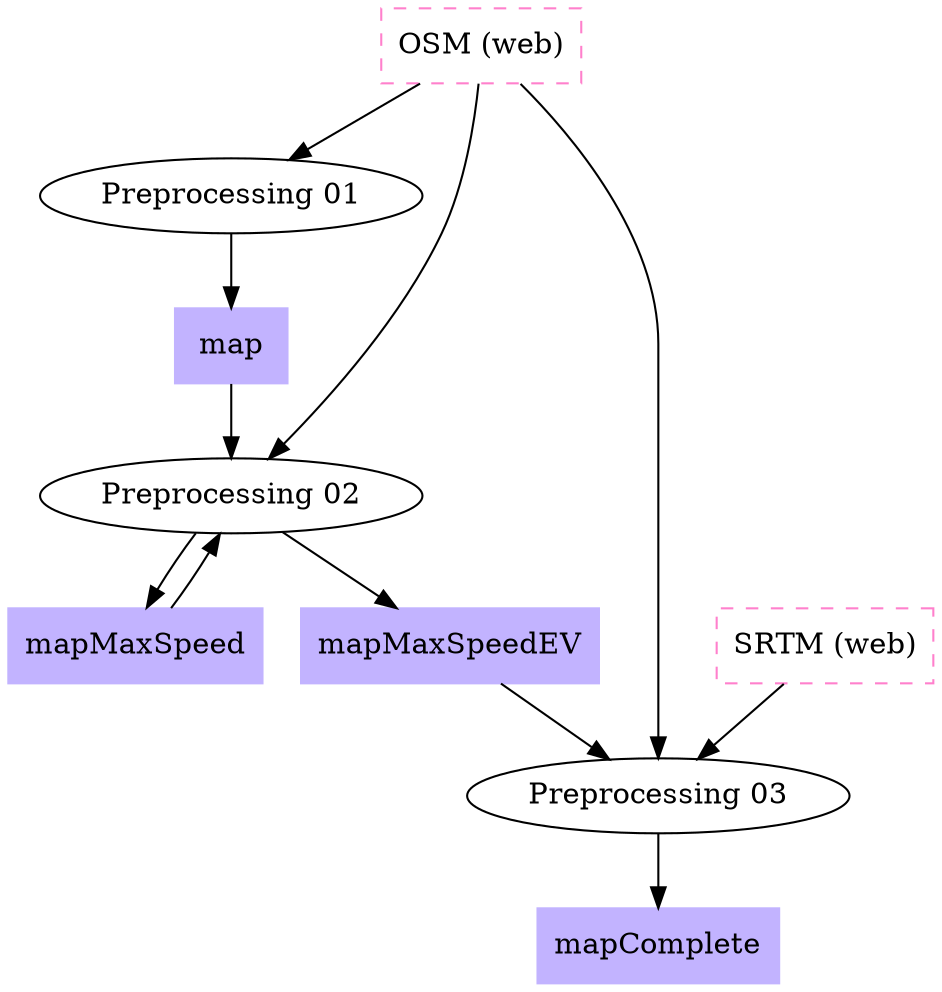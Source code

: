 digraph {
        // rankdir="LR";

        map [shape=box,style=filled,color=".7 .3 1.0"]
        mapMaxSpeed [shape=box,style=filled,color=".7 .3 1.0"]
        mapMaxSpeedEV [shape=box,style=filled,color=".7 .3 1.0"]
        mapComplete [shape=box,style=filled,color=".7 .3 1.0"]
        "OSM (web)" [shape=box,style=dashed,color=".9 .5 1.0"]
        "SRTM (web)" [shape=box,style=dashed,color=".9 .5 1.0"]

        "OSM (web)" -> "Preprocessing 01";
        "OSM (web)" -> "Preprocessing 02";
        "OSM (web)" -> "Preprocessing 03";
        "SRTM (web)" -> "Preprocessing 03";
        map -> "Preprocessing 02";
        mapMaxSpeed -> "Preprocessing 02";
        mapMaxSpeedEV -> "Preprocessing 03";
        
        
        "Preprocessing 01" -> map;
        "Preprocessing 02" -> mapMaxSpeed;
        "Preprocessing 02" -> mapMaxSpeedEV;
        "Preprocessing 03" -> mapComplete;

}
